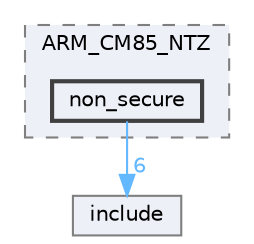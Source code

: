 digraph "D:/Projects/Raspberrypi_pico/pico_freertos_final/freertos_pico2/pico_freertos/FreeRTOS-Kernel/portable/IAR/ARM_CM85_NTZ/non_secure"
{
 // LATEX_PDF_SIZE
  bgcolor="transparent";
  edge [fontname=Helvetica,fontsize=10,labelfontname=Helvetica,labelfontsize=10];
  node [fontname=Helvetica,fontsize=10,shape=box,height=0.2,width=0.4];
  compound=true
  subgraph clusterdir_f31200eb8acae6c641639b386f1ae690 {
    graph [ bgcolor="#edf0f7", pencolor="grey50", label="ARM_CM85_NTZ", fontname=Helvetica,fontsize=10 style="filled,dashed", URL="dir_f31200eb8acae6c641639b386f1ae690.html",tooltip=""]
  dir_eb28564f60fc349fd060728dcf98925b [label="non_secure", fillcolor="#edf0f7", color="grey25", style="filled,bold", URL="dir_eb28564f60fc349fd060728dcf98925b.html",tooltip=""];
  }
  dir_c69ece34c3f150cb2c6f1098178b172a [label="include", fillcolor="#edf0f7", color="grey50", style="filled", URL="dir_c69ece34c3f150cb2c6f1098178b172a.html",tooltip=""];
  dir_eb28564f60fc349fd060728dcf98925b->dir_c69ece34c3f150cb2c6f1098178b172a [headlabel="6", labeldistance=1.5 headhref="dir_000169_000125.html" href="dir_000169_000125.html" color="steelblue1" fontcolor="steelblue1"];
}
